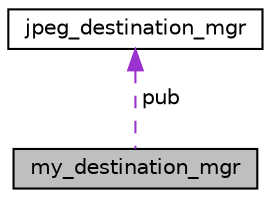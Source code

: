 digraph "my_destination_mgr"
{
  edge [fontname="Helvetica",fontsize="10",labelfontname="Helvetica",labelfontsize="10"];
  node [fontname="Helvetica",fontsize="10",shape=record];
  Node1 [label="my_destination_mgr",height=0.2,width=0.4,color="black", fillcolor="grey75", style="filled", fontcolor="black"];
  Node2 -> Node1 [dir="back",color="darkorchid3",fontsize="10",style="dashed",label=" pub" ];
  Node2 [label="jpeg_destination_mgr",height=0.2,width=0.4,color="black", fillcolor="white", style="filled",URL="$structjpeg__destination__mgr.html"];
}
